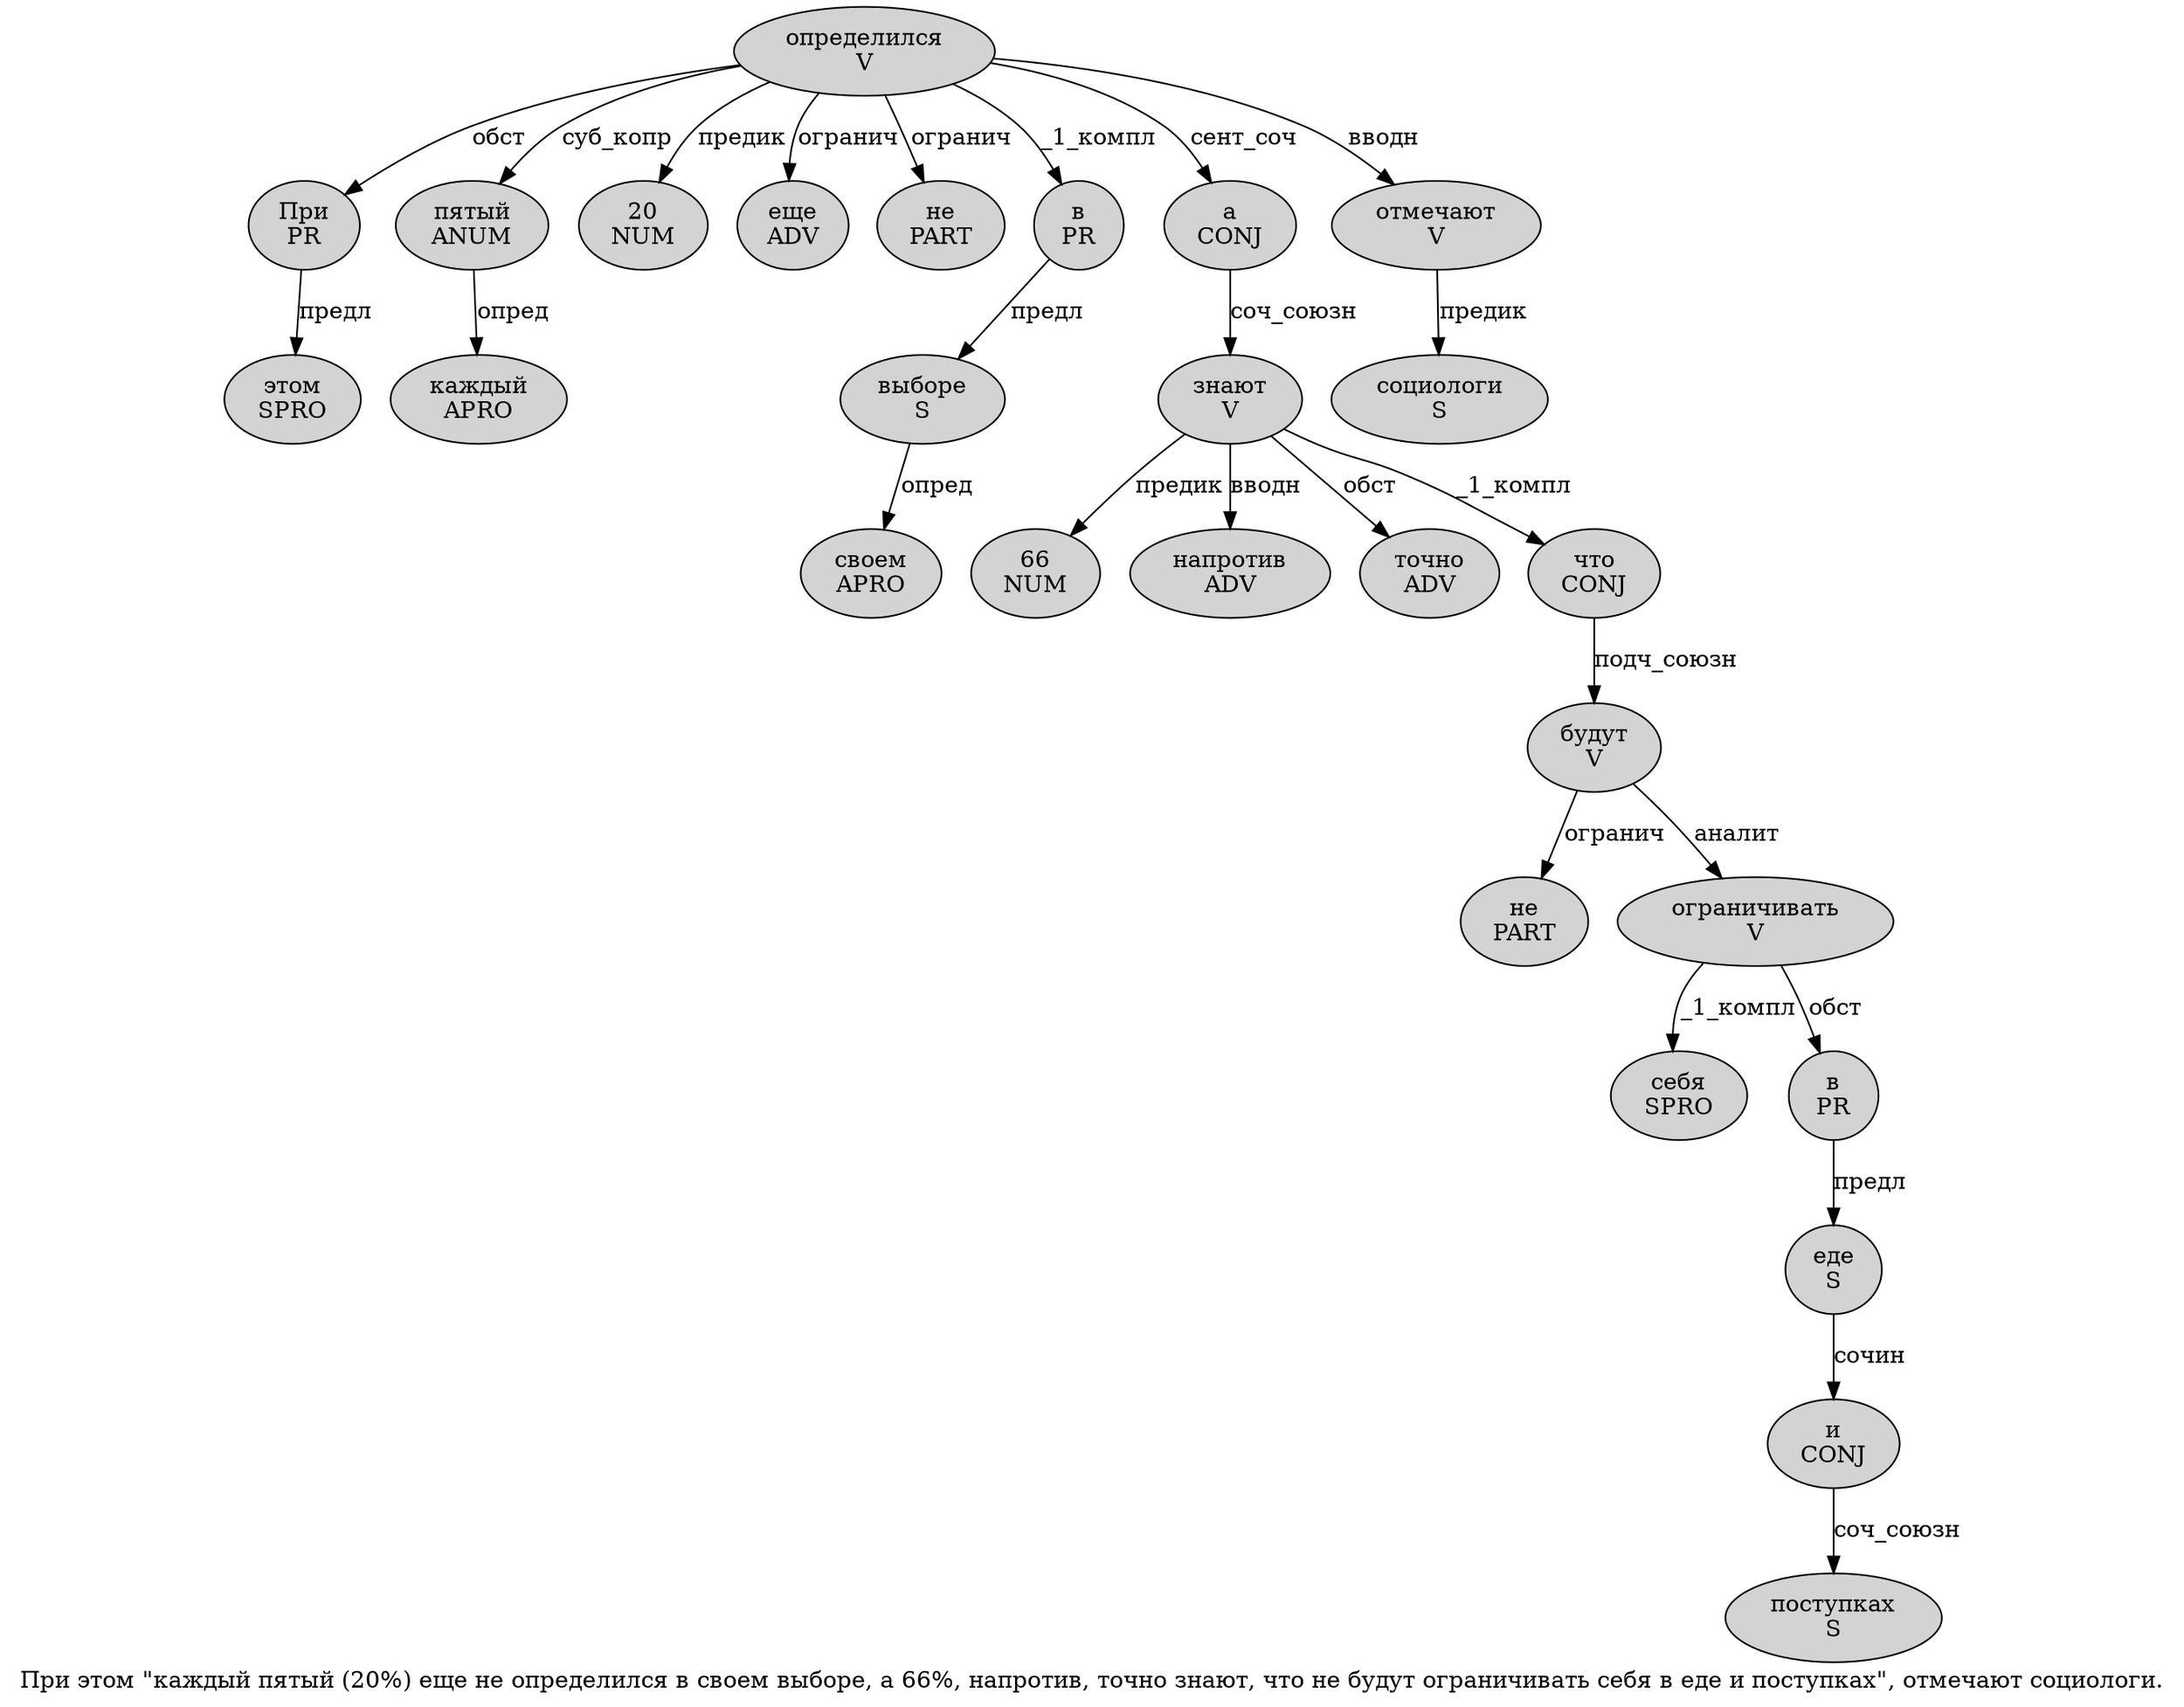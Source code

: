 digraph SENTENCE_1628 {
	graph [label="При этом \"каждый пятый (20%) еще не определился в своем выборе, а 66%, напротив, точно знают, что не будут ограничивать себя в еде и поступках\", отмечают социологи."]
	node [style=filled]
		0 [label="При
PR" color="" fillcolor=lightgray penwidth=1 shape=ellipse]
		1 [label="этом
SPRO" color="" fillcolor=lightgray penwidth=1 shape=ellipse]
		3 [label="каждый
APRO" color="" fillcolor=lightgray penwidth=1 shape=ellipse]
		4 [label="пятый
ANUM" color="" fillcolor=lightgray penwidth=1 shape=ellipse]
		6 [label="20
NUM" color="" fillcolor=lightgray penwidth=1 shape=ellipse]
		9 [label="еще
ADV" color="" fillcolor=lightgray penwidth=1 shape=ellipse]
		10 [label="не
PART" color="" fillcolor=lightgray penwidth=1 shape=ellipse]
		11 [label="определился
V" color="" fillcolor=lightgray penwidth=1 shape=ellipse]
		12 [label="в
PR" color="" fillcolor=lightgray penwidth=1 shape=ellipse]
		13 [label="своем
APRO" color="" fillcolor=lightgray penwidth=1 shape=ellipse]
		14 [label="выборе
S" color="" fillcolor=lightgray penwidth=1 shape=ellipse]
		16 [label="а
CONJ" color="" fillcolor=lightgray penwidth=1 shape=ellipse]
		17 [label="66
NUM" color="" fillcolor=lightgray penwidth=1 shape=ellipse]
		20 [label="напротив
ADV" color="" fillcolor=lightgray penwidth=1 shape=ellipse]
		22 [label="точно
ADV" color="" fillcolor=lightgray penwidth=1 shape=ellipse]
		23 [label="знают
V" color="" fillcolor=lightgray penwidth=1 shape=ellipse]
		25 [label="что
CONJ" color="" fillcolor=lightgray penwidth=1 shape=ellipse]
		26 [label="не
PART" color="" fillcolor=lightgray penwidth=1 shape=ellipse]
		27 [label="будут
V" color="" fillcolor=lightgray penwidth=1 shape=ellipse]
		28 [label="ограничивать
V" color="" fillcolor=lightgray penwidth=1 shape=ellipse]
		29 [label="себя
SPRO" color="" fillcolor=lightgray penwidth=1 shape=ellipse]
		30 [label="в
PR" color="" fillcolor=lightgray penwidth=1 shape=ellipse]
		31 [label="еде
S" color="" fillcolor=lightgray penwidth=1 shape=ellipse]
		32 [label="и
CONJ" color="" fillcolor=lightgray penwidth=1 shape=ellipse]
		33 [label="поступках
S" color="" fillcolor=lightgray penwidth=1 shape=ellipse]
		36 [label="отмечают
V" color="" fillcolor=lightgray penwidth=1 shape=ellipse]
		37 [label="социологи
S" color="" fillcolor=lightgray penwidth=1 shape=ellipse]
			16 -> 23 [label="соч_союзн"]
			4 -> 3 [label="опред"]
			12 -> 14 [label="предл"]
			28 -> 29 [label="_1_компл"]
			28 -> 30 [label="обст"]
			11 -> 0 [label="обст"]
			11 -> 4 [label="суб_копр"]
			11 -> 6 [label="предик"]
			11 -> 9 [label="огранич"]
			11 -> 10 [label="огранич"]
			11 -> 12 [label="_1_компл"]
			11 -> 16 [label="сент_соч"]
			11 -> 36 [label="вводн"]
			30 -> 31 [label="предл"]
			0 -> 1 [label="предл"]
			32 -> 33 [label="соч_союзн"]
			23 -> 17 [label="предик"]
			23 -> 20 [label="вводн"]
			23 -> 22 [label="обст"]
			23 -> 25 [label="_1_компл"]
			27 -> 26 [label="огранич"]
			27 -> 28 [label="аналит"]
			31 -> 32 [label="сочин"]
			14 -> 13 [label="опред"]
			36 -> 37 [label="предик"]
			25 -> 27 [label="подч_союзн"]
}